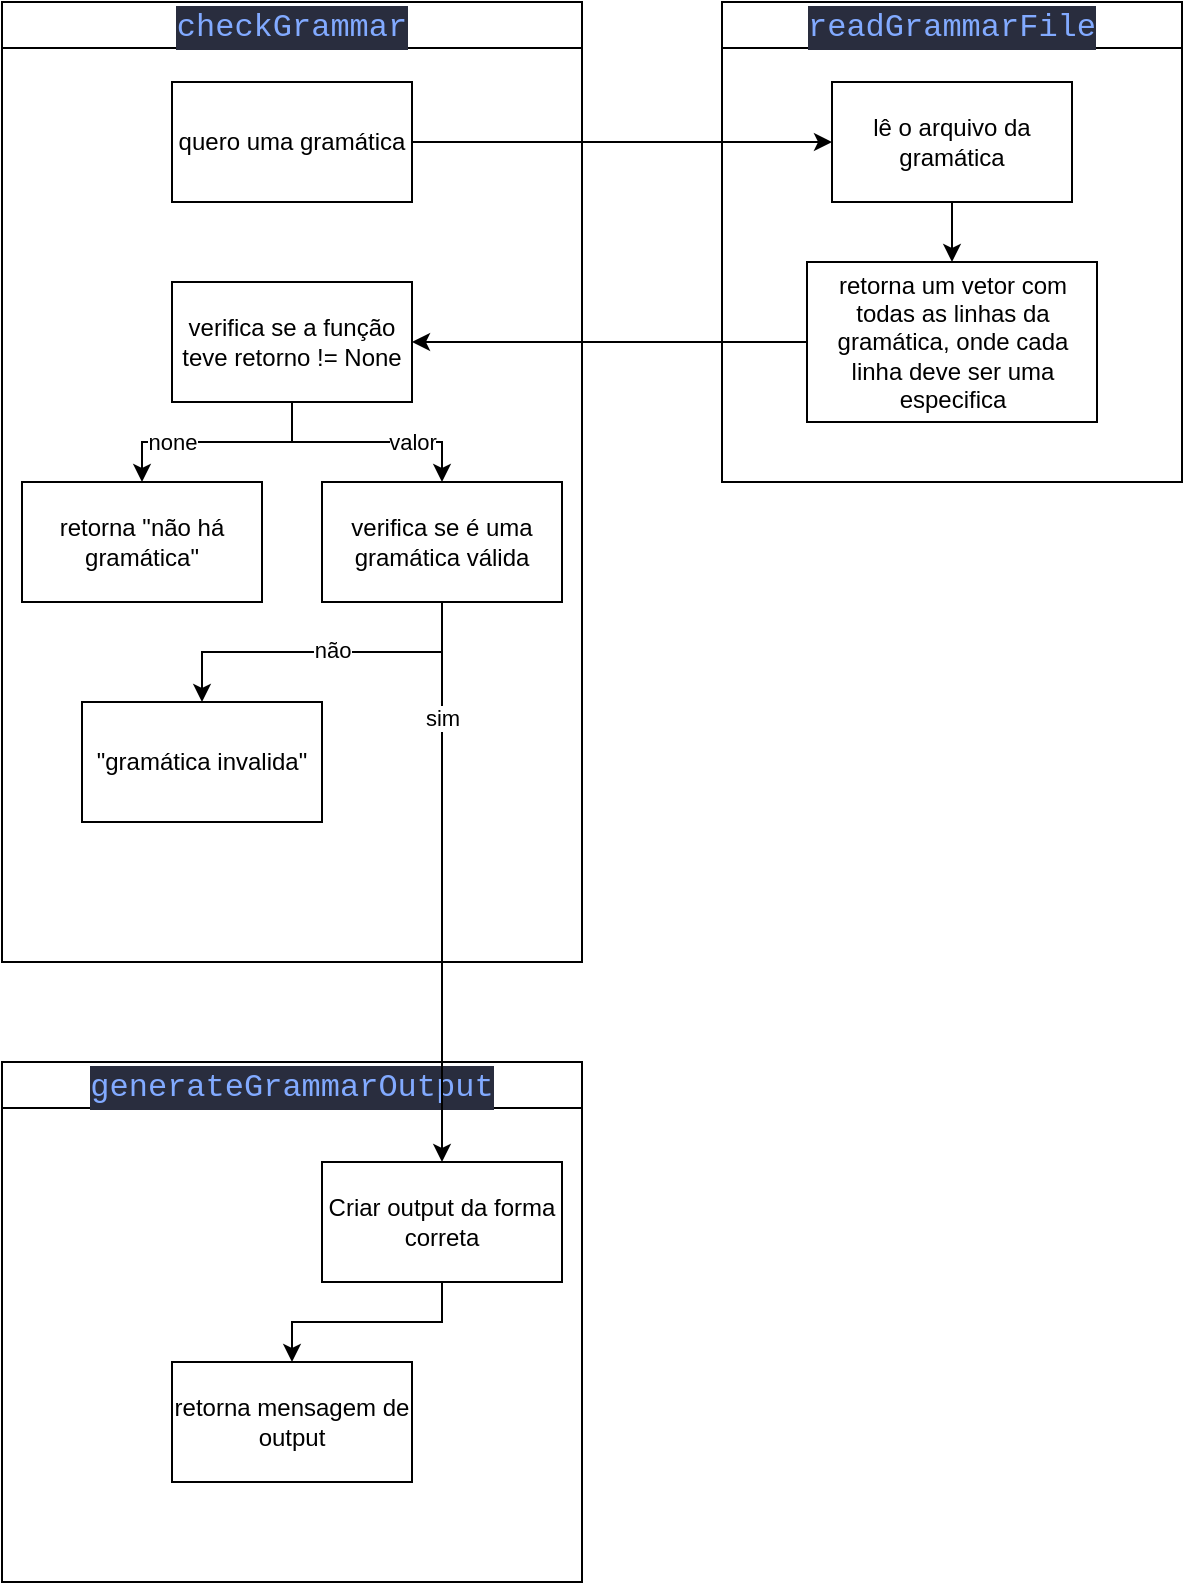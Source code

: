 <mxfile version="26.2.14">
  <diagram name="Página-1" id="0Chc7sUoB3wmIyAl3kVo">
    <mxGraphModel dx="1489" dy="804" grid="1" gridSize="10" guides="1" tooltips="1" connect="1" arrows="1" fold="1" page="1" pageScale="1" pageWidth="827" pageHeight="1169" math="0" shadow="0">
      <root>
        <mxCell id="0" />
        <mxCell id="1" parent="0" />
        <mxCell id="3HZxGhKDt-Z0F9gn-p4F-2" value="&lt;div style=&quot;color: #bfc7d5;background-color: #292d3e;font-family: Consolas, &#39;Courier New&#39;, monospace;font-weight: normal;font-size: 16px;line-height: 22px;white-space: pre;&quot;&gt;&lt;div&gt;&lt;span style=&quot;color: #82aaff;&quot;&gt;readGrammarFile&lt;/span&gt;&lt;/div&gt;&lt;/div&gt;" style="swimlane;whiteSpace=wrap;html=1;" vertex="1" parent="1">
          <mxGeometry x="430" y="90" width="230" height="240" as="geometry" />
        </mxCell>
        <mxCell id="3HZxGhKDt-Z0F9gn-p4F-9" style="edgeStyle=orthogonalEdgeStyle;rounded=0;orthogonalLoop=1;jettySize=auto;html=1;" edge="1" parent="3HZxGhKDt-Z0F9gn-p4F-2" source="3HZxGhKDt-Z0F9gn-p4F-5" target="3HZxGhKDt-Z0F9gn-p4F-7">
          <mxGeometry relative="1" as="geometry" />
        </mxCell>
        <mxCell id="3HZxGhKDt-Z0F9gn-p4F-5" value="lê o arquivo da gramática" style="rounded=0;whiteSpace=wrap;html=1;" vertex="1" parent="3HZxGhKDt-Z0F9gn-p4F-2">
          <mxGeometry x="55" y="40" width="120" height="60" as="geometry" />
        </mxCell>
        <mxCell id="3HZxGhKDt-Z0F9gn-p4F-7" value="&lt;div&gt;retorna um vetor com todas as linhas da gramática, onde cada linha deve ser uma especifica&lt;/div&gt;" style="rounded=0;whiteSpace=wrap;html=1;" vertex="1" parent="3HZxGhKDt-Z0F9gn-p4F-2">
          <mxGeometry x="42.5" y="130" width="145" height="80" as="geometry" />
        </mxCell>
        <mxCell id="3HZxGhKDt-Z0F9gn-p4F-3" value="&lt;div style=&quot;color: #bfc7d5;background-color: #292d3e;font-family: Consolas, &#39;Courier New&#39;, monospace;font-weight: normal;font-size: 16px;line-height: 22px;white-space: pre;&quot;&gt;&lt;div&gt;&lt;span style=&quot;color: #82aaff;&quot;&gt;checkGrammar&lt;/span&gt;&lt;/div&gt;&lt;/div&gt;" style="swimlane;whiteSpace=wrap;html=1;" vertex="1" parent="1">
          <mxGeometry x="70" y="90" width="290" height="480" as="geometry" />
        </mxCell>
        <mxCell id="3HZxGhKDt-Z0F9gn-p4F-4" value="quero uma gramática" style="rounded=0;whiteSpace=wrap;html=1;" vertex="1" parent="3HZxGhKDt-Z0F9gn-p4F-3">
          <mxGeometry x="85" y="40" width="120" height="60" as="geometry" />
        </mxCell>
        <mxCell id="3HZxGhKDt-Z0F9gn-p4F-13" style="edgeStyle=orthogonalEdgeStyle;rounded=0;orthogonalLoop=1;jettySize=auto;html=1;entryX=0.5;entryY=0;entryDx=0;entryDy=0;" edge="1" parent="3HZxGhKDt-Z0F9gn-p4F-3" source="3HZxGhKDt-Z0F9gn-p4F-8" target="3HZxGhKDt-Z0F9gn-p4F-11">
          <mxGeometry relative="1" as="geometry" />
        </mxCell>
        <mxCell id="3HZxGhKDt-Z0F9gn-p4F-22" value="none" style="edgeLabel;html=1;align=center;verticalAlign=middle;resizable=0;points=[];" vertex="1" connectable="0" parent="3HZxGhKDt-Z0F9gn-p4F-13">
          <mxGeometry x="0.698" y="1" relative="1" as="geometry">
            <mxPoint x="14" y="-3" as="offset" />
          </mxGeometry>
        </mxCell>
        <mxCell id="3HZxGhKDt-Z0F9gn-p4F-14" style="edgeStyle=orthogonalEdgeStyle;rounded=0;orthogonalLoop=1;jettySize=auto;html=1;" edge="1" parent="3HZxGhKDt-Z0F9gn-p4F-3" source="3HZxGhKDt-Z0F9gn-p4F-8" target="3HZxGhKDt-Z0F9gn-p4F-12">
          <mxGeometry relative="1" as="geometry" />
        </mxCell>
        <mxCell id="3HZxGhKDt-Z0F9gn-p4F-23" value="valor" style="edgeLabel;html=1;align=center;verticalAlign=middle;resizable=0;points=[];" vertex="1" connectable="0" parent="3HZxGhKDt-Z0F9gn-p4F-14">
          <mxGeometry x="0.051" y="-3" relative="1" as="geometry">
            <mxPoint x="19" y="-3" as="offset" />
          </mxGeometry>
        </mxCell>
        <mxCell id="3HZxGhKDt-Z0F9gn-p4F-8" value="verifica se a função teve retorno != None" style="rounded=0;whiteSpace=wrap;html=1;" vertex="1" parent="3HZxGhKDt-Z0F9gn-p4F-3">
          <mxGeometry x="85" y="140" width="120" height="60" as="geometry" />
        </mxCell>
        <mxCell id="3HZxGhKDt-Z0F9gn-p4F-11" value="retorna &quot;não há gramática&quot;" style="rounded=0;whiteSpace=wrap;html=1;" vertex="1" parent="3HZxGhKDt-Z0F9gn-p4F-3">
          <mxGeometry x="10" y="240" width="120" height="60" as="geometry" />
        </mxCell>
        <mxCell id="3HZxGhKDt-Z0F9gn-p4F-18" style="edgeStyle=orthogonalEdgeStyle;rounded=0;orthogonalLoop=1;jettySize=auto;html=1;" edge="1" parent="3HZxGhKDt-Z0F9gn-p4F-3" source="3HZxGhKDt-Z0F9gn-p4F-12" target="3HZxGhKDt-Z0F9gn-p4F-15">
          <mxGeometry relative="1" as="geometry" />
        </mxCell>
        <mxCell id="3HZxGhKDt-Z0F9gn-p4F-24" value="não" style="edgeLabel;html=1;align=center;verticalAlign=middle;resizable=0;points=[];" vertex="1" connectable="0" parent="3HZxGhKDt-Z0F9gn-p4F-18">
          <mxGeometry x="-0.055" y="-1" relative="1" as="geometry">
            <mxPoint as="offset" />
          </mxGeometry>
        </mxCell>
        <mxCell id="3HZxGhKDt-Z0F9gn-p4F-12" value="verifica se é uma gramática válida" style="rounded=0;whiteSpace=wrap;html=1;" vertex="1" parent="3HZxGhKDt-Z0F9gn-p4F-3">
          <mxGeometry x="160" y="240" width="120" height="60" as="geometry" />
        </mxCell>
        <mxCell id="3HZxGhKDt-Z0F9gn-p4F-15" value="&quot;gramática invalida&quot;" style="rounded=0;whiteSpace=wrap;html=1;" vertex="1" parent="3HZxGhKDt-Z0F9gn-p4F-3">
          <mxGeometry x="40" y="350" width="120" height="60" as="geometry" />
        </mxCell>
        <mxCell id="3HZxGhKDt-Z0F9gn-p4F-6" style="edgeStyle=orthogonalEdgeStyle;rounded=0;orthogonalLoop=1;jettySize=auto;html=1;entryX=0;entryY=0.5;entryDx=0;entryDy=0;" edge="1" parent="1" source="3HZxGhKDt-Z0F9gn-p4F-4" target="3HZxGhKDt-Z0F9gn-p4F-5">
          <mxGeometry relative="1" as="geometry" />
        </mxCell>
        <mxCell id="3HZxGhKDt-Z0F9gn-p4F-10" style="edgeStyle=orthogonalEdgeStyle;rounded=0;orthogonalLoop=1;jettySize=auto;html=1;" edge="1" parent="1" source="3HZxGhKDt-Z0F9gn-p4F-7" target="3HZxGhKDt-Z0F9gn-p4F-8">
          <mxGeometry relative="1" as="geometry" />
        </mxCell>
        <mxCell id="3HZxGhKDt-Z0F9gn-p4F-16" value="&lt;div style=&quot;color: #bfc7d5;background-color: #292d3e;font-family: Consolas, &#39;Courier New&#39;, monospace;font-weight: normal;font-size: 16px;line-height: 22px;white-space: pre;&quot;&gt;&lt;div&gt;&lt;span style=&quot;color: #82aaff;&quot;&gt;generateGrammarOutput&lt;/span&gt;&lt;/div&gt;&lt;/div&gt;" style="swimlane;whiteSpace=wrap;html=1;" vertex="1" parent="1">
          <mxGeometry x="70" y="620" width="290" height="260" as="geometry" />
        </mxCell>
        <mxCell id="3HZxGhKDt-Z0F9gn-p4F-21" style="edgeStyle=orthogonalEdgeStyle;rounded=0;orthogonalLoop=1;jettySize=auto;html=1;" edge="1" parent="3HZxGhKDt-Z0F9gn-p4F-16" source="3HZxGhKDt-Z0F9gn-p4F-17" target="3HZxGhKDt-Z0F9gn-p4F-20">
          <mxGeometry relative="1" as="geometry" />
        </mxCell>
        <mxCell id="3HZxGhKDt-Z0F9gn-p4F-17" value="Criar output da forma correta" style="rounded=0;whiteSpace=wrap;html=1;" vertex="1" parent="3HZxGhKDt-Z0F9gn-p4F-16">
          <mxGeometry x="160" y="50" width="120" height="60" as="geometry" />
        </mxCell>
        <mxCell id="3HZxGhKDt-Z0F9gn-p4F-20" value="retorna mensagem de output" style="rounded=0;whiteSpace=wrap;html=1;" vertex="1" parent="3HZxGhKDt-Z0F9gn-p4F-16">
          <mxGeometry x="85" y="150" width="120" height="60" as="geometry" />
        </mxCell>
        <mxCell id="3HZxGhKDt-Z0F9gn-p4F-19" style="edgeStyle=orthogonalEdgeStyle;rounded=0;orthogonalLoop=1;jettySize=auto;html=1;entryX=0.5;entryY=0;entryDx=0;entryDy=0;" edge="1" parent="1" source="3HZxGhKDt-Z0F9gn-p4F-12" target="3HZxGhKDt-Z0F9gn-p4F-17">
          <mxGeometry relative="1" as="geometry" />
        </mxCell>
        <mxCell id="3HZxGhKDt-Z0F9gn-p4F-25" value="sim" style="edgeLabel;html=1;align=center;verticalAlign=middle;resizable=0;points=[];" vertex="1" connectable="0" parent="3HZxGhKDt-Z0F9gn-p4F-19">
          <mxGeometry x="-0.584" relative="1" as="geometry">
            <mxPoint as="offset" />
          </mxGeometry>
        </mxCell>
      </root>
    </mxGraphModel>
  </diagram>
</mxfile>
